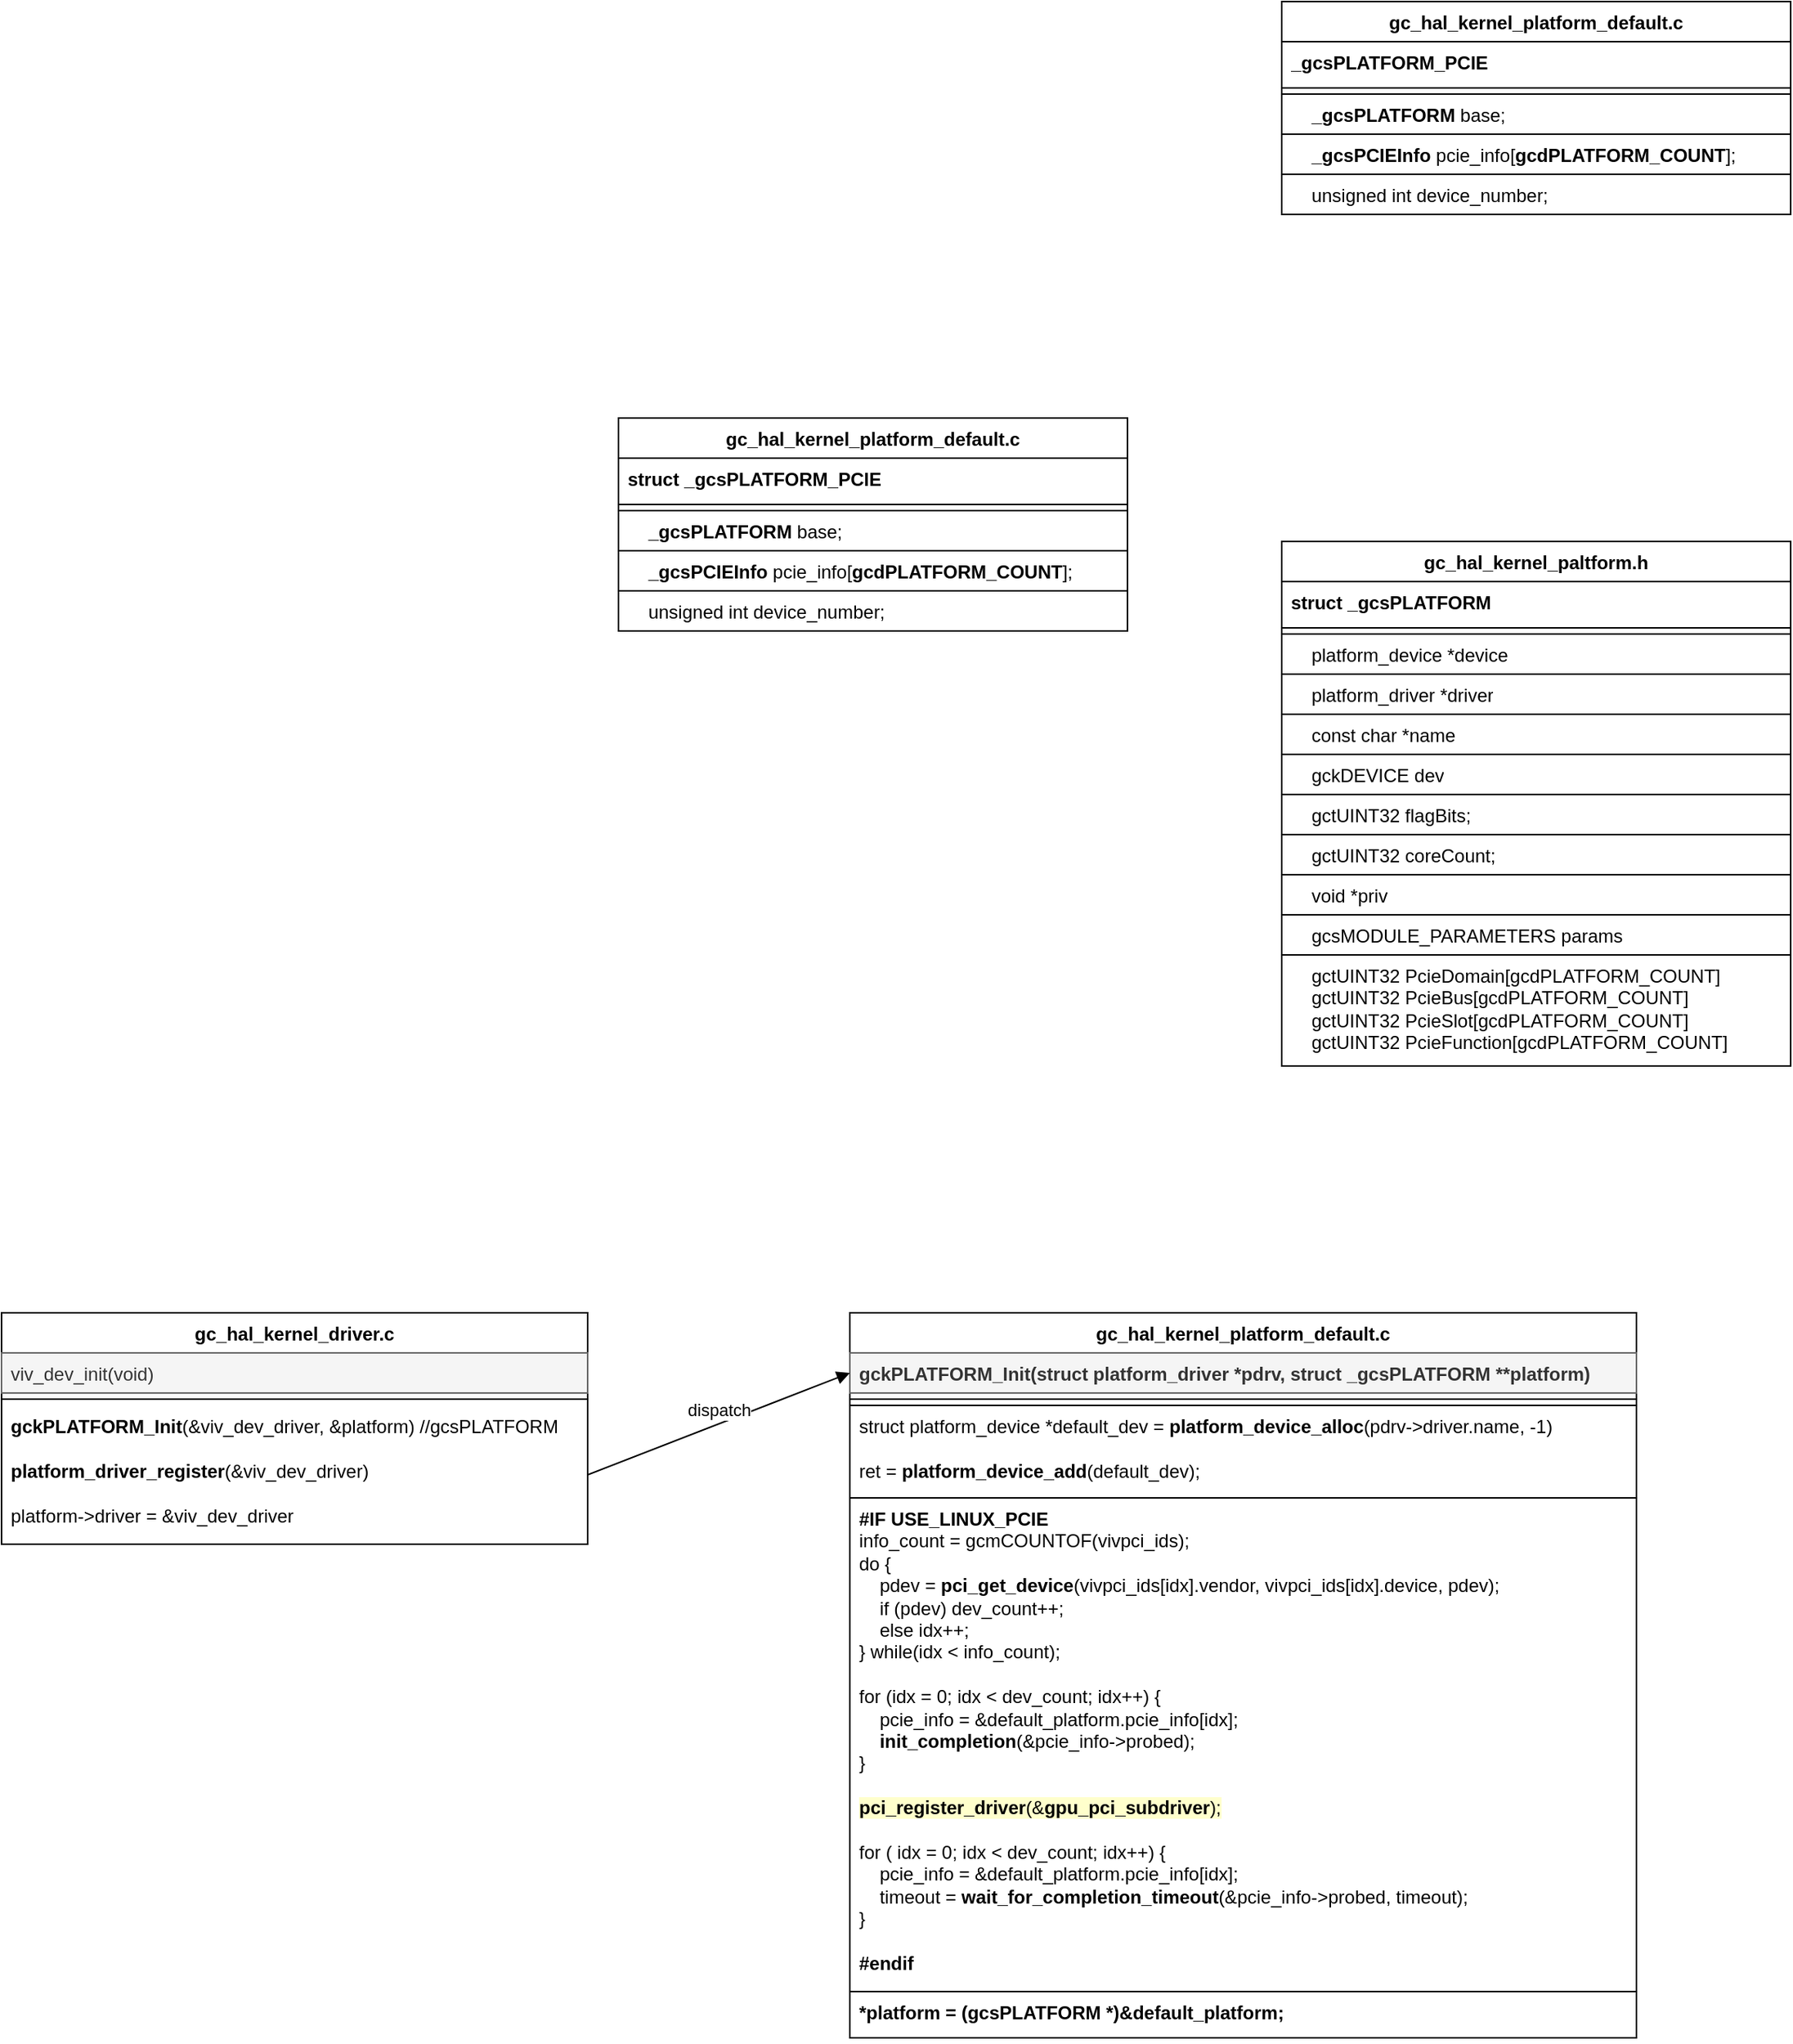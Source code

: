 <mxfile version="26.0.14">
  <diagram name="Page-1" id="wO5cqh8CYZ76xLUZRR5B">
    <mxGraphModel dx="1010" dy="1697" grid="1" gridSize="10" guides="1" tooltips="1" connect="1" arrows="1" fold="1" page="1" pageScale="1" pageWidth="850" pageHeight="1100" math="0" shadow="0">
      <root>
        <mxCell id="0" />
        <mxCell id="1" parent="0" />
        <mxCell id="h7-dKMPolAdH-bQS6LUS-2" value="gc_hal_kernel_driver.c" style="swimlane;fontStyle=1;align=center;verticalAlign=top;childLayout=stackLayout;horizontal=1;startSize=26;horizontalStack=0;resizeParent=1;resizeParentMax=0;resizeLast=0;collapsible=1;marginBottom=0;whiteSpace=wrap;html=1;" vertex="1" parent="1">
          <mxGeometry x="50" y="60" width="380" height="150" as="geometry" />
        </mxCell>
        <mxCell id="h7-dKMPolAdH-bQS6LUS-3" value="viv_dev_init(void)" style="text;strokeColor=#666666;fillColor=#f5f5f5;align=left;verticalAlign=top;spacingLeft=4;spacingRight=4;overflow=hidden;rotatable=0;points=[[0,0.5],[1,0.5]];portConstraint=eastwest;whiteSpace=wrap;html=1;fontColor=#333333;" vertex="1" parent="h7-dKMPolAdH-bQS6LUS-2">
          <mxGeometry y="26" width="380" height="26" as="geometry" />
        </mxCell>
        <mxCell id="h7-dKMPolAdH-bQS6LUS-4" value="" style="line;strokeWidth=1;fillColor=none;align=left;verticalAlign=middle;spacingTop=-1;spacingLeft=3;spacingRight=3;rotatable=0;labelPosition=right;points=[];portConstraint=eastwest;strokeColor=inherit;" vertex="1" parent="h7-dKMPolAdH-bQS6LUS-2">
          <mxGeometry y="52" width="380" height="8" as="geometry" />
        </mxCell>
        <mxCell id="h7-dKMPolAdH-bQS6LUS-5" value="&lt;b&gt;gckPLATFORM_Init&lt;/b&gt;(&amp;amp;viv_dev_driver, &amp;amp;platform) //gcsPLATFORM&lt;div&gt;&lt;br&gt;&lt;/div&gt;&lt;div&gt;&lt;b&gt;platform_driver_register&lt;/b&gt;(&amp;amp;viv_dev_driver)&lt;/div&gt;&lt;div&gt;&lt;br&gt;&lt;/div&gt;&lt;div&gt;platform-&amp;gt;driver = &amp;amp;viv_dev_driver&lt;/div&gt;" style="text;strokeColor=none;fillColor=none;align=left;verticalAlign=top;spacingLeft=4;spacingRight=4;overflow=hidden;rotatable=0;points=[[0,0.5],[1,0.5]];portConstraint=eastwest;whiteSpace=wrap;html=1;" vertex="1" parent="h7-dKMPolAdH-bQS6LUS-2">
          <mxGeometry y="60" width="380" height="90" as="geometry" />
        </mxCell>
        <mxCell id="h7-dKMPolAdH-bQS6LUS-6" value="gc_hal_kernel_platform_default.c" style="swimlane;fontStyle=1;align=center;verticalAlign=top;childLayout=stackLayout;horizontal=1;startSize=26;horizontalStack=0;resizeParent=1;resizeParentMax=0;resizeLast=0;collapsible=1;marginBottom=0;whiteSpace=wrap;html=1;" vertex="1" parent="1">
          <mxGeometry x="600" y="60" width="510" height="470" as="geometry" />
        </mxCell>
        <mxCell id="h7-dKMPolAdH-bQS6LUS-7" value="&lt;b&gt;gckPLATFORM_Init(struct platform_driver *pdrv, struct _gcsPLATFORM **platform)&lt;/b&gt;" style="text;strokeColor=#666666;fillColor=#f5f5f5;align=left;verticalAlign=top;spacingLeft=4;spacingRight=4;overflow=hidden;rotatable=0;points=[[0,0.5],[1,0.5]];portConstraint=eastwest;whiteSpace=wrap;html=1;fontColor=#333333;" vertex="1" parent="h7-dKMPolAdH-bQS6LUS-6">
          <mxGeometry y="26" width="510" height="26" as="geometry" />
        </mxCell>
        <mxCell id="h7-dKMPolAdH-bQS6LUS-8" value="" style="line;strokeWidth=1;fillColor=none;align=left;verticalAlign=middle;spacingTop=-1;spacingLeft=3;spacingRight=3;rotatable=0;labelPosition=right;points=[];portConstraint=eastwest;strokeColor=inherit;" vertex="1" parent="h7-dKMPolAdH-bQS6LUS-6">
          <mxGeometry y="52" width="510" height="8" as="geometry" />
        </mxCell>
        <mxCell id="h7-dKMPolAdH-bQS6LUS-9" value="struct platform_device *default_dev = &lt;b&gt;platform_device_alloc&lt;/b&gt;(pdrv-&amp;gt;driver.name, -1)&lt;div&gt;&lt;br&gt;&lt;/div&gt;&lt;div&gt;ret = &lt;b&gt;platform_device_add&lt;/b&gt;(default_dev);&lt;/div&gt;" style="text;strokeColor=default;fillColor=none;align=left;verticalAlign=top;spacingLeft=4;spacingRight=4;overflow=hidden;rotatable=0;points=[[0,0.5],[1,0.5]];portConstraint=eastwest;whiteSpace=wrap;html=1;" vertex="1" parent="h7-dKMPolAdH-bQS6LUS-6">
          <mxGeometry y="60" width="510" height="60" as="geometry" />
        </mxCell>
        <mxCell id="h7-dKMPolAdH-bQS6LUS-10" value="&lt;div&gt;&lt;b&gt;#IF USE_LINUX_PCIE&lt;/b&gt;&lt;/div&gt;&lt;div&gt;info_count = gcmCOUNTOF(vivpci_ids);&lt;/div&gt;&lt;div&gt;do {&lt;/div&gt;&lt;div&gt;&amp;nbsp; &amp;nbsp; pdev = &lt;b&gt;pci_get_device&lt;/b&gt;(vivpci_ids[idx].vendor, vivpci_ids[idx].device, pdev);&lt;/div&gt;&lt;div&gt;&amp;nbsp; &amp;nbsp; if (pdev) dev_count++;&lt;/div&gt;&lt;div&gt;&amp;nbsp; &amp;nbsp; else idx++;&lt;/div&gt;&lt;div&gt;} while(idx &amp;lt; info_count);&lt;/div&gt;&lt;div&gt;&lt;br&gt;&lt;/div&gt;&lt;div&gt;for (idx = 0; idx &amp;lt; dev_count; idx++) {&lt;/div&gt;&lt;div&gt;&amp;nbsp; &amp;nbsp; pcie_info = &amp;amp;default_platform.pcie_info[idx];&lt;/div&gt;&lt;div&gt;&amp;nbsp; &amp;nbsp; &lt;b&gt;init_completion&lt;/b&gt;(&amp;amp;pcie_info-&amp;gt;probed);&lt;/div&gt;&lt;div&gt;}&lt;/div&gt;&lt;div&gt;&lt;br&gt;&lt;/div&gt;&lt;div&gt;&lt;span style=&quot;background-color: light-dark(rgb(255, 255, 204), rgb(255, 255, 255));&quot;&gt;&lt;b&gt;pci_register_driver&lt;/b&gt;(&amp;amp;&lt;b&gt;gpu_pci_subdriver&lt;/b&gt;);&lt;/span&gt;&lt;/div&gt;&lt;div&gt;&lt;span style=&quot;background-color: light-dark(rgb(255, 255, 204), rgb(255, 255, 255));&quot;&gt;&lt;font&gt;&lt;br&gt;&lt;/font&gt;&lt;/span&gt;&lt;/div&gt;&lt;div&gt;&lt;font style=&quot;background-color: light-dark(#ffffff, var(--ge-dark-color, #121212));&quot;&gt;for ( idx = 0; idx &amp;lt; dev_count; idx++) {&lt;/font&gt;&lt;/div&gt;&lt;div&gt;&lt;font style=&quot;background-color: light-dark(#ffffff, var(--ge-dark-color, #121212));&quot;&gt;&amp;nbsp; &amp;nbsp; pcie_info = &amp;amp;default_platform.pcie_info[idx];&lt;/font&gt;&lt;/div&gt;&lt;div&gt;&lt;font style=&quot;background-color: light-dark(#ffffff, var(--ge-dark-color, #121212));&quot;&gt;&amp;nbsp; &amp;nbsp; timeout = &lt;b&gt;wait_for_completion_timeout&lt;/b&gt;(&amp;amp;pcie_info-&amp;gt;probed, timeout);&lt;/font&gt;&lt;/div&gt;&lt;div&gt;&lt;font style=&quot;background-color: light-dark(#ffffff, var(--ge-dark-color, #121212));&quot;&gt;}&lt;/font&gt;&lt;/div&gt;&lt;div&gt;&lt;br&gt;&lt;/div&gt;&lt;div&gt;&lt;b&gt;#endif&lt;/b&gt;&lt;/div&gt;" style="text;strokeColor=default;fillColor=none;align=left;verticalAlign=top;spacingLeft=4;spacingRight=4;overflow=hidden;rotatable=0;points=[[0,0.5],[1,0.5]];portConstraint=eastwest;whiteSpace=wrap;html=1;" vertex="1" parent="h7-dKMPolAdH-bQS6LUS-6">
          <mxGeometry y="120" width="510" height="320" as="geometry" />
        </mxCell>
        <mxCell id="h7-dKMPolAdH-bQS6LUS-11" value="&lt;div&gt;&lt;b&gt;*platform = (gcsPLATFORM *)&amp;amp;default_platform;&lt;/b&gt;&lt;/div&gt;" style="text;strokeColor=default;fillColor=none;align=left;verticalAlign=top;spacingLeft=4;spacingRight=4;overflow=hidden;rotatable=0;points=[[0,0.5],[1,0.5]];portConstraint=eastwest;whiteSpace=wrap;html=1;" vertex="1" parent="h7-dKMPolAdH-bQS6LUS-6">
          <mxGeometry y="440" width="510" height="30" as="geometry" />
        </mxCell>
        <mxCell id="h7-dKMPolAdH-bQS6LUS-12" value="dispatch" style="html=1;verticalAlign=bottom;endArrow=block;curved=0;rounded=0;entryX=0;entryY=0.5;entryDx=0;entryDy=0;exitX=1;exitY=0.5;exitDx=0;exitDy=0;" edge="1" parent="1" source="h7-dKMPolAdH-bQS6LUS-5" target="h7-dKMPolAdH-bQS6LUS-7">
          <mxGeometry width="80" relative="1" as="geometry">
            <mxPoint x="-80" y="-70" as="sourcePoint" />
            <mxPoint x="310" y="-180" as="targetPoint" />
          </mxGeometry>
        </mxCell>
        <mxCell id="h7-dKMPolAdH-bQS6LUS-13" value="gc_hal_kernel_platform_default.c" style="swimlane;fontStyle=1;align=center;verticalAlign=top;childLayout=stackLayout;horizontal=1;startSize=26;horizontalStack=0;resizeParent=1;resizeParentMax=0;resizeLast=0;collapsible=1;marginBottom=0;whiteSpace=wrap;html=1;" vertex="1" parent="1">
          <mxGeometry x="450" y="-520" width="330" height="138" as="geometry" />
        </mxCell>
        <mxCell id="h7-dKMPolAdH-bQS6LUS-14" value="&lt;b&gt;struct _gcsPLATFORM_PCIE&lt;/b&gt;" style="text;strokeColor=none;fillColor=none;align=left;verticalAlign=top;spacingLeft=4;spacingRight=4;overflow=hidden;rotatable=0;points=[[0,0.5],[1,0.5]];portConstraint=eastwest;whiteSpace=wrap;html=1;" vertex="1" parent="h7-dKMPolAdH-bQS6LUS-13">
          <mxGeometry y="26" width="330" height="26" as="geometry" />
        </mxCell>
        <mxCell id="h7-dKMPolAdH-bQS6LUS-15" value="" style="line;strokeWidth=1;fillColor=none;align=left;verticalAlign=middle;spacingTop=-1;spacingLeft=3;spacingRight=3;rotatable=0;labelPosition=right;points=[];portConstraint=eastwest;strokeColor=inherit;" vertex="1" parent="h7-dKMPolAdH-bQS6LUS-13">
          <mxGeometry y="52" width="330" height="8" as="geometry" />
        </mxCell>
        <mxCell id="h7-dKMPolAdH-bQS6LUS-16" value="&lt;b&gt;&amp;nbsp; &amp;nbsp; _gcsPLATFORM&lt;/b&gt; base;" style="text;strokeColor=default;fillColor=none;align=left;verticalAlign=top;spacingLeft=4;spacingRight=4;overflow=hidden;rotatable=0;points=[[0,0.5],[1,0.5]];portConstraint=eastwest;whiteSpace=wrap;html=1;" vertex="1" parent="h7-dKMPolAdH-bQS6LUS-13">
          <mxGeometry y="60" width="330" height="26" as="geometry" />
        </mxCell>
        <mxCell id="h7-dKMPolAdH-bQS6LUS-17" value="&lt;b&gt;&amp;nbsp; &amp;nbsp; _gcsPCIEInfo &lt;/b&gt;pcie_info[&lt;b&gt;gcdPLATFORM_COUNT&lt;/b&gt;];" style="text;strokeColor=default;fillColor=none;align=left;verticalAlign=top;spacingLeft=4;spacingRight=4;overflow=hidden;rotatable=0;points=[[0,0.5],[1,0.5]];portConstraint=eastwest;whiteSpace=wrap;html=1;" vertex="1" parent="h7-dKMPolAdH-bQS6LUS-13">
          <mxGeometry y="86" width="330" height="26" as="geometry" />
        </mxCell>
        <mxCell id="h7-dKMPolAdH-bQS6LUS-18" value="&amp;nbsp; &amp;nbsp; unsigned int device_number;" style="text;strokeColor=default;fillColor=none;align=left;verticalAlign=top;spacingLeft=4;spacingRight=4;overflow=hidden;rotatable=0;points=[[0,0.5],[1,0.5]];portConstraint=eastwest;whiteSpace=wrap;html=1;" vertex="1" parent="h7-dKMPolAdH-bQS6LUS-13">
          <mxGeometry y="112" width="330" height="26" as="geometry" />
        </mxCell>
        <mxCell id="h7-dKMPolAdH-bQS6LUS-19" value="gc_hal_kernel_platform_default.c" style="swimlane;fontStyle=1;align=center;verticalAlign=top;childLayout=stackLayout;horizontal=1;startSize=26;horizontalStack=0;resizeParent=1;resizeParentMax=0;resizeLast=0;collapsible=1;marginBottom=0;whiteSpace=wrap;html=1;" vertex="1" parent="1">
          <mxGeometry x="880" y="-790" width="330" height="138" as="geometry" />
        </mxCell>
        <mxCell id="h7-dKMPolAdH-bQS6LUS-20" value="&lt;b&gt;_gcsPLATFORM_PCIE&lt;/b&gt;" style="text;strokeColor=none;fillColor=none;align=left;verticalAlign=top;spacingLeft=4;spacingRight=4;overflow=hidden;rotatable=0;points=[[0,0.5],[1,0.5]];portConstraint=eastwest;whiteSpace=wrap;html=1;" vertex="1" parent="h7-dKMPolAdH-bQS6LUS-19">
          <mxGeometry y="26" width="330" height="26" as="geometry" />
        </mxCell>
        <mxCell id="h7-dKMPolAdH-bQS6LUS-21" value="" style="line;strokeWidth=1;fillColor=none;align=left;verticalAlign=middle;spacingTop=-1;spacingLeft=3;spacingRight=3;rotatable=0;labelPosition=right;points=[];portConstraint=eastwest;strokeColor=inherit;" vertex="1" parent="h7-dKMPolAdH-bQS6LUS-19">
          <mxGeometry y="52" width="330" height="8" as="geometry" />
        </mxCell>
        <mxCell id="h7-dKMPolAdH-bQS6LUS-22" value="&lt;b&gt;&amp;nbsp; &amp;nbsp; _gcsPLATFORM&lt;/b&gt; base;" style="text;strokeColor=default;fillColor=none;align=left;verticalAlign=top;spacingLeft=4;spacingRight=4;overflow=hidden;rotatable=0;points=[[0,0.5],[1,0.5]];portConstraint=eastwest;whiteSpace=wrap;html=1;" vertex="1" parent="h7-dKMPolAdH-bQS6LUS-19">
          <mxGeometry y="60" width="330" height="26" as="geometry" />
        </mxCell>
        <mxCell id="h7-dKMPolAdH-bQS6LUS-23" value="&lt;b&gt;&amp;nbsp; &amp;nbsp; _gcsPCIEInfo &lt;/b&gt;pcie_info[&lt;b&gt;gcdPLATFORM_COUNT&lt;/b&gt;];" style="text;strokeColor=default;fillColor=none;align=left;verticalAlign=top;spacingLeft=4;spacingRight=4;overflow=hidden;rotatable=0;points=[[0,0.5],[1,0.5]];portConstraint=eastwest;whiteSpace=wrap;html=1;" vertex="1" parent="h7-dKMPolAdH-bQS6LUS-19">
          <mxGeometry y="86" width="330" height="26" as="geometry" />
        </mxCell>
        <mxCell id="h7-dKMPolAdH-bQS6LUS-24" value="&amp;nbsp; &amp;nbsp; unsigned int device_number;" style="text;strokeColor=default;fillColor=none;align=left;verticalAlign=top;spacingLeft=4;spacingRight=4;overflow=hidden;rotatable=0;points=[[0,0.5],[1,0.5]];portConstraint=eastwest;whiteSpace=wrap;html=1;" vertex="1" parent="h7-dKMPolAdH-bQS6LUS-19">
          <mxGeometry y="112" width="330" height="26" as="geometry" />
        </mxCell>
        <mxCell id="h7-dKMPolAdH-bQS6LUS-25" value="gc_hal_kernel_paltform.h" style="swimlane;fontStyle=1;align=center;verticalAlign=top;childLayout=stackLayout;horizontal=1;startSize=26;horizontalStack=0;resizeParent=1;resizeParentMax=0;resizeLast=0;collapsible=1;marginBottom=0;whiteSpace=wrap;html=1;" vertex="1" parent="1">
          <mxGeometry x="880" y="-440" width="330" height="340" as="geometry" />
        </mxCell>
        <mxCell id="h7-dKMPolAdH-bQS6LUS-26" value="&lt;b&gt;struct _gcsPLATFORM&lt;/b&gt;" style="text;strokeColor=none;fillColor=none;align=left;verticalAlign=top;spacingLeft=4;spacingRight=4;overflow=hidden;rotatable=0;points=[[0,0.5],[1,0.5]];portConstraint=eastwest;whiteSpace=wrap;html=1;" vertex="1" parent="h7-dKMPolAdH-bQS6LUS-25">
          <mxGeometry y="26" width="330" height="26" as="geometry" />
        </mxCell>
        <mxCell id="h7-dKMPolAdH-bQS6LUS-27" value="" style="line;strokeWidth=1;fillColor=none;align=left;verticalAlign=middle;spacingTop=-1;spacingLeft=3;spacingRight=3;rotatable=0;labelPosition=right;points=[];portConstraint=eastwest;strokeColor=inherit;" vertex="1" parent="h7-dKMPolAdH-bQS6LUS-25">
          <mxGeometry y="52" width="330" height="8" as="geometry" />
        </mxCell>
        <mxCell id="h7-dKMPolAdH-bQS6LUS-28" value="&amp;nbsp; &amp;nbsp; platform_device *device" style="text;strokeColor=default;fillColor=none;align=left;verticalAlign=top;spacingLeft=4;spacingRight=4;overflow=hidden;rotatable=0;points=[[0,0.5],[1,0.5]];portConstraint=eastwest;whiteSpace=wrap;html=1;" vertex="1" parent="h7-dKMPolAdH-bQS6LUS-25">
          <mxGeometry y="60" width="330" height="26" as="geometry" />
        </mxCell>
        <mxCell id="h7-dKMPolAdH-bQS6LUS-31" value="&amp;nbsp; &amp;nbsp; platform_driver *driver" style="text;strokeColor=default;fillColor=none;align=left;verticalAlign=top;spacingLeft=4;spacingRight=4;overflow=hidden;rotatable=0;points=[[0,0.5],[1,0.5]];portConstraint=eastwest;whiteSpace=wrap;html=1;" vertex="1" parent="h7-dKMPolAdH-bQS6LUS-25">
          <mxGeometry y="86" width="330" height="26" as="geometry" />
        </mxCell>
        <mxCell id="h7-dKMPolAdH-bQS6LUS-33" value="&amp;nbsp; &amp;nbsp; const char *name" style="text;strokeColor=default;fillColor=none;align=left;verticalAlign=top;spacingLeft=4;spacingRight=4;overflow=hidden;rotatable=0;points=[[0,0.5],[1,0.5]];portConstraint=eastwest;whiteSpace=wrap;html=1;" vertex="1" parent="h7-dKMPolAdH-bQS6LUS-25">
          <mxGeometry y="112" width="330" height="26" as="geometry" />
        </mxCell>
        <mxCell id="h7-dKMPolAdH-bQS6LUS-32" value="&amp;nbsp; &amp;nbsp; gckDEVICE dev" style="text;strokeColor=default;fillColor=none;align=left;verticalAlign=top;spacingLeft=4;spacingRight=4;overflow=hidden;rotatable=0;points=[[0,0.5],[1,0.5]];portConstraint=eastwest;whiteSpace=wrap;html=1;" vertex="1" parent="h7-dKMPolAdH-bQS6LUS-25">
          <mxGeometry y="138" width="330" height="26" as="geometry" />
        </mxCell>
        <mxCell id="h7-dKMPolAdH-bQS6LUS-29" value="&amp;nbsp; &amp;nbsp; gctUINT32 flagBits;" style="text;strokeColor=default;fillColor=none;align=left;verticalAlign=top;spacingLeft=4;spacingRight=4;overflow=hidden;rotatable=0;points=[[0,0.5],[1,0.5]];portConstraint=eastwest;whiteSpace=wrap;html=1;" vertex="1" parent="h7-dKMPolAdH-bQS6LUS-25">
          <mxGeometry y="164" width="330" height="26" as="geometry" />
        </mxCell>
        <mxCell id="h7-dKMPolAdH-bQS6LUS-30" value="&amp;nbsp; &amp;nbsp; gctUINT32 coreCount;" style="text;strokeColor=default;fillColor=none;align=left;verticalAlign=top;spacingLeft=4;spacingRight=4;overflow=hidden;rotatable=0;points=[[0,0.5],[1,0.5]];portConstraint=eastwest;whiteSpace=wrap;html=1;" vertex="1" parent="h7-dKMPolAdH-bQS6LUS-25">
          <mxGeometry y="190" width="330" height="26" as="geometry" />
        </mxCell>
        <mxCell id="h7-dKMPolAdH-bQS6LUS-34" value="&amp;nbsp; &amp;nbsp; void *priv" style="text;strokeColor=default;fillColor=none;align=left;verticalAlign=top;spacingLeft=4;spacingRight=4;overflow=hidden;rotatable=0;points=[[0,0.5],[1,0.5]];portConstraint=eastwest;whiteSpace=wrap;html=1;" vertex="1" parent="h7-dKMPolAdH-bQS6LUS-25">
          <mxGeometry y="216" width="330" height="26" as="geometry" />
        </mxCell>
        <mxCell id="h7-dKMPolAdH-bQS6LUS-35" value="&amp;nbsp; &amp;nbsp; gcsMODULE_PARAMETERS params" style="text;strokeColor=default;fillColor=none;align=left;verticalAlign=top;spacingLeft=4;spacingRight=4;overflow=hidden;rotatable=0;points=[[0,0.5],[1,0.5]];portConstraint=eastwest;whiteSpace=wrap;html=1;" vertex="1" parent="h7-dKMPolAdH-bQS6LUS-25">
          <mxGeometry y="242" width="330" height="26" as="geometry" />
        </mxCell>
        <mxCell id="h7-dKMPolAdH-bQS6LUS-36" value="&amp;nbsp; &amp;nbsp; gctUINT32 PcieDomain[gcdPLATFORM_COUNT]&lt;div&gt;&amp;nbsp; &amp;nbsp; gctUINT32 PcieBus[gcdPLATFORM_COUNT]&lt;/div&gt;&lt;div&gt;&amp;nbsp; &amp;nbsp; gctUINT32 PcieSlot[gcdPLATFORM_COUNT]&lt;/div&gt;&lt;div&gt;&amp;nbsp; &amp;nbsp; gctUINT32 PcieFunction[gcdPLATFORM_COUNT]&lt;/div&gt;" style="text;strokeColor=default;fillColor=none;align=left;verticalAlign=top;spacingLeft=4;spacingRight=4;overflow=hidden;rotatable=0;points=[[0,0.5],[1,0.5]];portConstraint=eastwest;whiteSpace=wrap;html=1;" vertex="1" parent="h7-dKMPolAdH-bQS6LUS-25">
          <mxGeometry y="268" width="330" height="72" as="geometry" />
        </mxCell>
      </root>
    </mxGraphModel>
  </diagram>
</mxfile>
